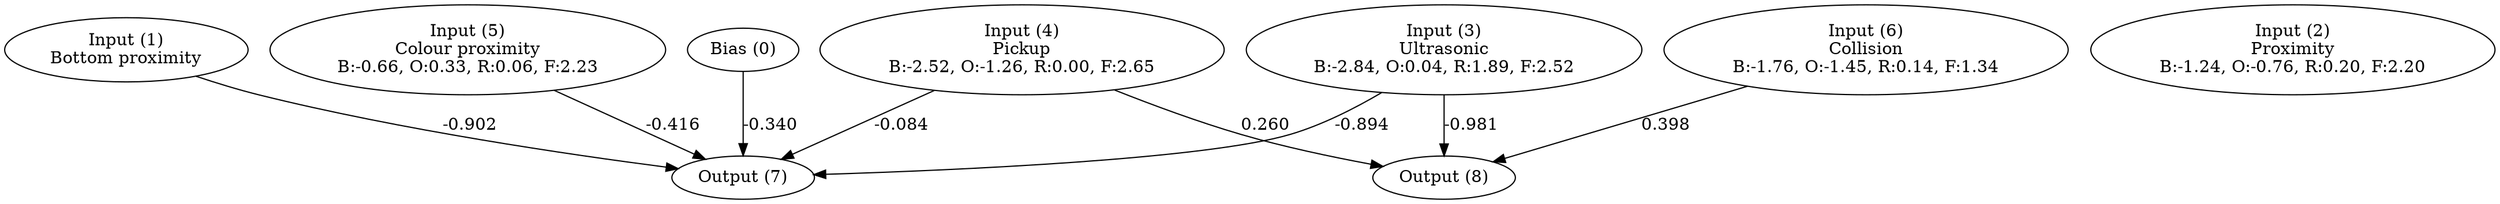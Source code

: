 digraph G {
  0 [ label="Bias (0)" ];
  1 [ label="Input (1)\nBottom proximity" ];
  2 [ label="Input (2)\nProximity\nB:-1.24, O:-0.76, R:0.20, F:2.20" ];
  3 [ label="Input (3)\nUltrasonic\nB:-2.84, O:0.04, R:1.89, F:2.52" ];
  4 [ label="Input (4)\nPickup\nB:-2.52, O:-1.26, R:0.00, F:2.65" ];
  5 [ label="Input (5)\nColour proximity\nB:-0.66, O:0.33, R:0.06, F:2.23" ];
  6 [ label="Input (6)\nCollision\nB:-1.76, O:-1.45, R:0.14, F:1.34" ];
  7 [ label="Output (7)" ];
  8 [ label="Output (8)" ];
  { rank=same 0 1 2 3 4 5 6 }
  { rank=same 7 8 }
  0 -> 7 [ label="-0.340" ];
  1 -> 7 [ label="-0.902" ];
  3 -> 7 [ label="-0.894" ];
  3 -> 8 [ label="-0.981" ];
  4 -> 7 [ label="-0.084" ];
  4 -> 8 [ label="0.260" ];
  5 -> 7 [ label="-0.416" ];
  6 -> 8 [ label="0.398" ];
}
